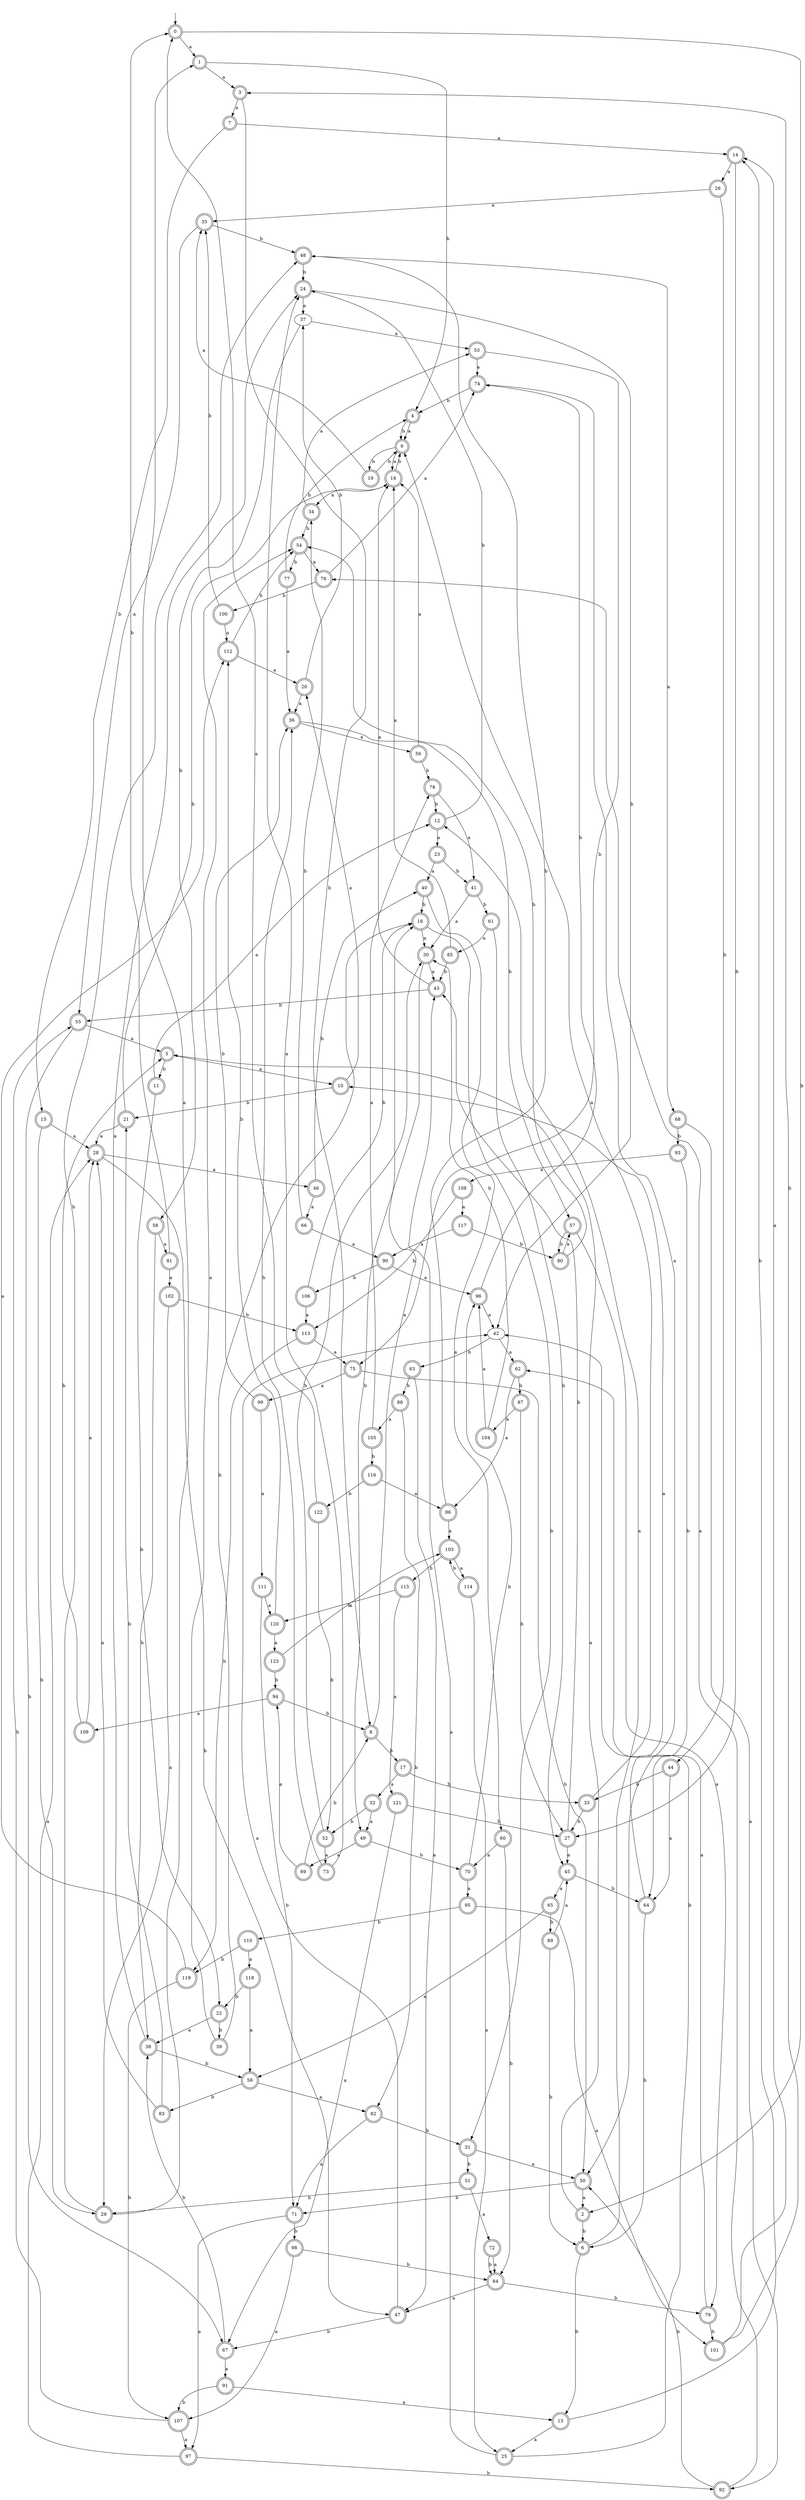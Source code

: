 digraph RandomDFA {
  __start0 [label="", shape=none];
  __start0 -> 0 [label=""];
  0 [shape=circle] [shape=doublecircle]
  0 -> 1 [label="a"]
  0 -> 2 [label="b"]
  1 [shape=doublecircle]
  1 -> 3 [label="a"]
  1 -> 4 [label="b"]
  2 [shape=doublecircle]
  2 -> 5 [label="a"]
  2 -> 6 [label="b"]
  3 [shape=doublecircle]
  3 -> 7 [label="a"]
  3 -> 8 [label="b"]
  4 [shape=doublecircle]
  4 -> 9 [label="a"]
  4 -> 9 [label="b"]
  5 [shape=doublecircle]
  5 -> 10 [label="a"]
  5 -> 11 [label="b"]
  6 [shape=doublecircle]
  6 -> 12 [label="a"]
  6 -> 13 [label="b"]
  7 [shape=doublecircle]
  7 -> 14 [label="a"]
  7 -> 15 [label="b"]
  8 [shape=doublecircle]
  8 -> 16 [label="a"]
  8 -> 17 [label="b"]
  9 [shape=doublecircle]
  9 -> 18 [label="a"]
  9 -> 19 [label="b"]
  10 [shape=doublecircle]
  10 -> 20 [label="a"]
  10 -> 21 [label="b"]
  11 [shape=doublecircle]
  11 -> 12 [label="a"]
  11 -> 22 [label="b"]
  12 [shape=doublecircle]
  12 -> 23 [label="a"]
  12 -> 24 [label="b"]
  13 [shape=doublecircle]
  13 -> 25 [label="a"]
  13 -> 14 [label="b"]
  14 [shape=doublecircle]
  14 -> 26 [label="a"]
  14 -> 27 [label="b"]
  15 [shape=doublecircle]
  15 -> 28 [label="a"]
  15 -> 29 [label="b"]
  16 [shape=doublecircle]
  16 -> 30 [label="a"]
  16 -> 31 [label="b"]
  17 [shape=doublecircle]
  17 -> 32 [label="a"]
  17 -> 33 [label="b"]
  18 [shape=doublecircle]
  18 -> 34 [label="a"]
  18 -> 9 [label="b"]
  19 [shape=doublecircle]
  19 -> 35 [label="a"]
  19 -> 9 [label="b"]
  20 [shape=doublecircle]
  20 -> 36 [label="a"]
  20 -> 37 [label="b"]
  21 [shape=doublecircle]
  21 -> 28 [label="a"]
  21 -> 18 [label="b"]
  22 [shape=doublecircle]
  22 -> 38 [label="a"]
  22 -> 39 [label="b"]
  23 [shape=doublecircle]
  23 -> 40 [label="a"]
  23 -> 41 [label="b"]
  24 [shape=doublecircle]
  24 -> 37 [label="a"]
  24 -> 42 [label="b"]
  25 [shape=doublecircle]
  25 -> 43 [label="a"]
  25 -> 42 [label="b"]
  26 [shape=doublecircle]
  26 -> 35 [label="a"]
  26 -> 44 [label="b"]
  27 [shape=doublecircle]
  27 -> 45 [label="a"]
  27 -> 43 [label="b"]
  28 [shape=doublecircle]
  28 -> 46 [label="a"]
  28 -> 47 [label="b"]
  29 [shape=doublecircle]
  29 -> 1 [label="a"]
  29 -> 48 [label="b"]
  30 [shape=doublecircle]
  30 -> 43 [label="a"]
  30 -> 49 [label="b"]
  31 [shape=doublecircle]
  31 -> 50 [label="a"]
  31 -> 51 [label="b"]
  32 [shape=doublecircle]
  32 -> 49 [label="a"]
  32 -> 52 [label="b"]
  33 [shape=doublecircle]
  33 -> 9 [label="a"]
  33 -> 27 [label="b"]
  34 [shape=doublecircle]
  34 -> 53 [label="a"]
  34 -> 54 [label="b"]
  35 [shape=doublecircle]
  35 -> 55 [label="a"]
  35 -> 48 [label="b"]
  36 [shape=doublecircle]
  36 -> 56 [label="a"]
  36 -> 57 [label="b"]
  37
  37 -> 53 [label="a"]
  37 -> 58 [label="b"]
  38 [shape=doublecircle]
  38 -> 24 [label="a"]
  38 -> 59 [label="b"]
  39 [shape=doublecircle]
  39 -> 54 [label="a"]
  39 -> 16 [label="b"]
  40 [shape=doublecircle]
  40 -> 60 [label="a"]
  40 -> 16 [label="b"]
  41 [shape=doublecircle]
  41 -> 30 [label="a"]
  41 -> 61 [label="b"]
  42
  42 -> 62 [label="a"]
  42 -> 63 [label="b"]
  43 [shape=doublecircle]
  43 -> 18 [label="a"]
  43 -> 55 [label="b"]
  44 [shape=doublecircle]
  44 -> 64 [label="a"]
  44 -> 33 [label="b"]
  45 [shape=doublecircle]
  45 -> 65 [label="a"]
  45 -> 64 [label="b"]
  46 [shape=doublecircle]
  46 -> 66 [label="a"]
  46 -> 40 [label="b"]
  47 [shape=doublecircle]
  47 -> 42 [label="a"]
  47 -> 67 [label="b"]
  48 [shape=doublecircle]
  48 -> 68 [label="a"]
  48 -> 24 [label="b"]
  49 [shape=doublecircle]
  49 -> 69 [label="a"]
  49 -> 70 [label="b"]
  50 [shape=doublecircle]
  50 -> 2 [label="a"]
  50 -> 71 [label="b"]
  51 [shape=doublecircle]
  51 -> 72 [label="a"]
  51 -> 29 [label="b"]
  52 [shape=doublecircle]
  52 -> 73 [label="a"]
  52 -> 30 [label="b"]
  53 [shape=doublecircle]
  53 -> 74 [label="a"]
  53 -> 75 [label="b"]
  54 [shape=doublecircle]
  54 -> 76 [label="a"]
  54 -> 77 [label="b"]
  55 [shape=doublecircle]
  55 -> 5 [label="a"]
  55 -> 67 [label="b"]
  56 [shape=doublecircle]
  56 -> 18 [label="a"]
  56 -> 78 [label="b"]
  57 [shape=doublecircle]
  57 -> 79 [label="a"]
  57 -> 80 [label="b"]
  58 [shape=doublecircle]
  58 -> 81 [label="a"]
  58 -> 38 [label="b"]
  59 [shape=doublecircle]
  59 -> 82 [label="a"]
  59 -> 83 [label="b"]
  60 [shape=doublecircle]
  60 -> 70 [label="a"]
  60 -> 84 [label="b"]
  61 [shape=doublecircle]
  61 -> 85 [label="a"]
  61 -> 45 [label="b"]
  62 [shape=doublecircle]
  62 -> 86 [label="a"]
  62 -> 87 [label="b"]
  63 [shape=doublecircle]
  63 -> 47 [label="a"]
  63 -> 88 [label="b"]
  64 [shape=doublecircle]
  64 -> 10 [label="a"]
  64 -> 6 [label="b"]
  65 [shape=doublecircle]
  65 -> 59 [label="a"]
  65 -> 89 [label="b"]
  66 [shape=doublecircle]
  66 -> 90 [label="a"]
  66 -> 34 [label="b"]
  67 [shape=doublecircle]
  67 -> 91 [label="a"]
  67 -> 38 [label="b"]
  68 [shape=doublecircle]
  68 -> 92 [label="a"]
  68 -> 93 [label="b"]
  69 [shape=doublecircle]
  69 -> 94 [label="a"]
  69 -> 8 [label="b"]
  70 [shape=doublecircle]
  70 -> 95 [label="a"]
  70 -> 96 [label="b"]
  71 [shape=doublecircle]
  71 -> 97 [label="a"]
  71 -> 98 [label="b"]
  72 [shape=doublecircle]
  72 -> 84 [label="a"]
  72 -> 84 [label="b"]
  73 [shape=doublecircle]
  73 -> 24 [label="a"]
  73 -> 36 [label="b"]
  74 [shape=doublecircle]
  74 -> 50 [label="a"]
  74 -> 4 [label="b"]
  75 [shape=doublecircle]
  75 -> 99 [label="a"]
  75 -> 50 [label="b"]
  76 [shape=doublecircle]
  76 -> 74 [label="a"]
  76 -> 100 [label="b"]
  77 [shape=doublecircle]
  77 -> 36 [label="a"]
  77 -> 4 [label="b"]
  78 [shape=doublecircle]
  78 -> 41 [label="a"]
  78 -> 12 [label="b"]
  79 [shape=doublecircle]
  79 -> 62 [label="a"]
  79 -> 101 [label="b"]
  80 [shape=doublecircle]
  80 -> 57 [label="a"]
  80 -> 54 [label="b"]
  81 [shape=doublecircle]
  81 -> 102 [label="a"]
  81 -> 0 [label="b"]
  82 [shape=doublecircle]
  82 -> 71 [label="a"]
  82 -> 31 [label="b"]
  83 [shape=doublecircle]
  83 -> 28 [label="a"]
  83 -> 21 [label="b"]
  84 [shape=doublecircle]
  84 -> 47 [label="a"]
  84 -> 79 [label="b"]
  85 [shape=doublecircle]
  85 -> 18 [label="a"]
  85 -> 43 [label="b"]
  86 [shape=doublecircle]
  86 -> 103 [label="a"]
  86 -> 48 [label="b"]
  87 [shape=doublecircle]
  87 -> 104 [label="a"]
  87 -> 27 [label="b"]
  88 [shape=doublecircle]
  88 -> 105 [label="a"]
  88 -> 82 [label="b"]
  89 [shape=doublecircle]
  89 -> 45 [label="a"]
  89 -> 6 [label="b"]
  90 [shape=doublecircle]
  90 -> 96 [label="a"]
  90 -> 106 [label="b"]
  91 [shape=doublecircle]
  91 -> 13 [label="a"]
  91 -> 107 [label="b"]
  92 [shape=doublecircle]
  92 -> 76 [label="a"]
  92 -> 50 [label="b"]
  93 [shape=doublecircle]
  93 -> 108 [label="a"]
  93 -> 64 [label="b"]
  94 [shape=doublecircle]
  94 -> 109 [label="a"]
  94 -> 8 [label="b"]
  95 [shape=doublecircle]
  95 -> 101 [label="a"]
  95 -> 110 [label="b"]
  96 [shape=doublecircle]
  96 -> 42 [label="a"]
  96 -> 74 [label="b"]
  97 [shape=doublecircle]
  97 -> 28 [label="a"]
  97 -> 92 [label="b"]
  98 [shape=doublecircle]
  98 -> 107 [label="a"]
  98 -> 84 [label="b"]
  99 [shape=doublecircle]
  99 -> 111 [label="a"]
  99 -> 36 [label="b"]
  100 [shape=doublecircle]
  100 -> 112 [label="a"]
  100 -> 35 [label="b"]
  101 [shape=doublecircle]
  101 -> 14 [label="a"]
  101 -> 3 [label="b"]
  102 [shape=doublecircle]
  102 -> 29 [label="a"]
  102 -> 113 [label="b"]
  103 [shape=doublecircle]
  103 -> 114 [label="a"]
  103 -> 115 [label="b"]
  104 [shape=doublecircle]
  104 -> 96 [label="a"]
  104 -> 30 [label="b"]
  105 [shape=doublecircle]
  105 -> 78 [label="a"]
  105 -> 116 [label="b"]
  106 [shape=doublecircle]
  106 -> 113 [label="a"]
  106 -> 16 [label="b"]
  107 [shape=doublecircle]
  107 -> 97 [label="a"]
  107 -> 55 [label="b"]
  108 [shape=doublecircle]
  108 -> 117 [label="a"]
  108 -> 113 [label="b"]
  109 [shape=doublecircle]
  109 -> 28 [label="a"]
  109 -> 5 [label="b"]
  110 [shape=doublecircle]
  110 -> 118 [label="a"]
  110 -> 119 [label="b"]
  111 [shape=doublecircle]
  111 -> 120 [label="a"]
  111 -> 71 [label="b"]
  112 [shape=doublecircle]
  112 -> 20 [label="a"]
  112 -> 54 [label="b"]
  113 [shape=doublecircle]
  113 -> 75 [label="a"]
  113 -> 119 [label="b"]
  114 [shape=doublecircle]
  114 -> 25 [label="a"]
  114 -> 103 [label="b"]
  115 [shape=doublecircle]
  115 -> 121 [label="a"]
  115 -> 120 [label="b"]
  116 [shape=doublecircle]
  116 -> 86 [label="a"]
  116 -> 122 [label="b"]
  117 [shape=doublecircle]
  117 -> 90 [label="a"]
  117 -> 80 [label="b"]
  118 [shape=doublecircle]
  118 -> 59 [label="a"]
  118 -> 22 [label="b"]
  119 [shape=doublecircle]
  119 -> 112 [label="a"]
  119 -> 107 [label="b"]
  120 [shape=doublecircle]
  120 -> 123 [label="a"]
  120 -> 112 [label="b"]
  121 [shape=doublecircle]
  121 -> 67 [label="a"]
  121 -> 27 [label="b"]
  122 [shape=doublecircle]
  122 -> 0 [label="a"]
  122 -> 52 [label="b"]
  123 [shape=doublecircle]
  123 -> 103 [label="a"]
  123 -> 94 [label="b"]
}
